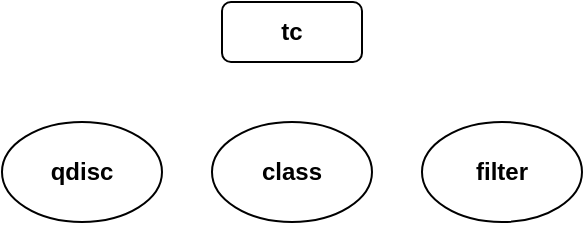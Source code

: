 <mxfile version="20.7.4" type="device"><diagram id="qG4GBZezhwV9NrZHhxf3" name="Page-1"><mxGraphModel dx="576" dy="337" grid="1" gridSize="10" guides="1" tooltips="1" connect="1" arrows="1" fold="1" page="1" pageScale="1" pageWidth="850" pageHeight="1100" math="0" shadow="0"><root><mxCell id="0"/><mxCell id="1" parent="0"/><mxCell id="O0_QF1aPwMwC0jcDJn9W-1" value="tc" style="rounded=1;whiteSpace=wrap;html=1;fontStyle=1" vertex="1" parent="1"><mxGeometry x="400" y="110" width="70" height="30" as="geometry"/></mxCell><mxCell id="O0_QF1aPwMwC0jcDJn9W-2" value="qdisc" style="ellipse;whiteSpace=wrap;html=1;fontStyle=1" vertex="1" parent="1"><mxGeometry x="290" y="170" width="80" height="50" as="geometry"/></mxCell><mxCell id="O0_QF1aPwMwC0jcDJn9W-3" value="filter" style="ellipse;whiteSpace=wrap;html=1;fontStyle=1" vertex="1" parent="1"><mxGeometry x="500" y="170" width="80" height="50" as="geometry"/></mxCell><mxCell id="O0_QF1aPwMwC0jcDJn9W-4" value="class" style="ellipse;whiteSpace=wrap;html=1;fontStyle=1" vertex="1" parent="1"><mxGeometry x="395" y="170" width="80" height="50" as="geometry"/></mxCell></root></mxGraphModel></diagram></mxfile>